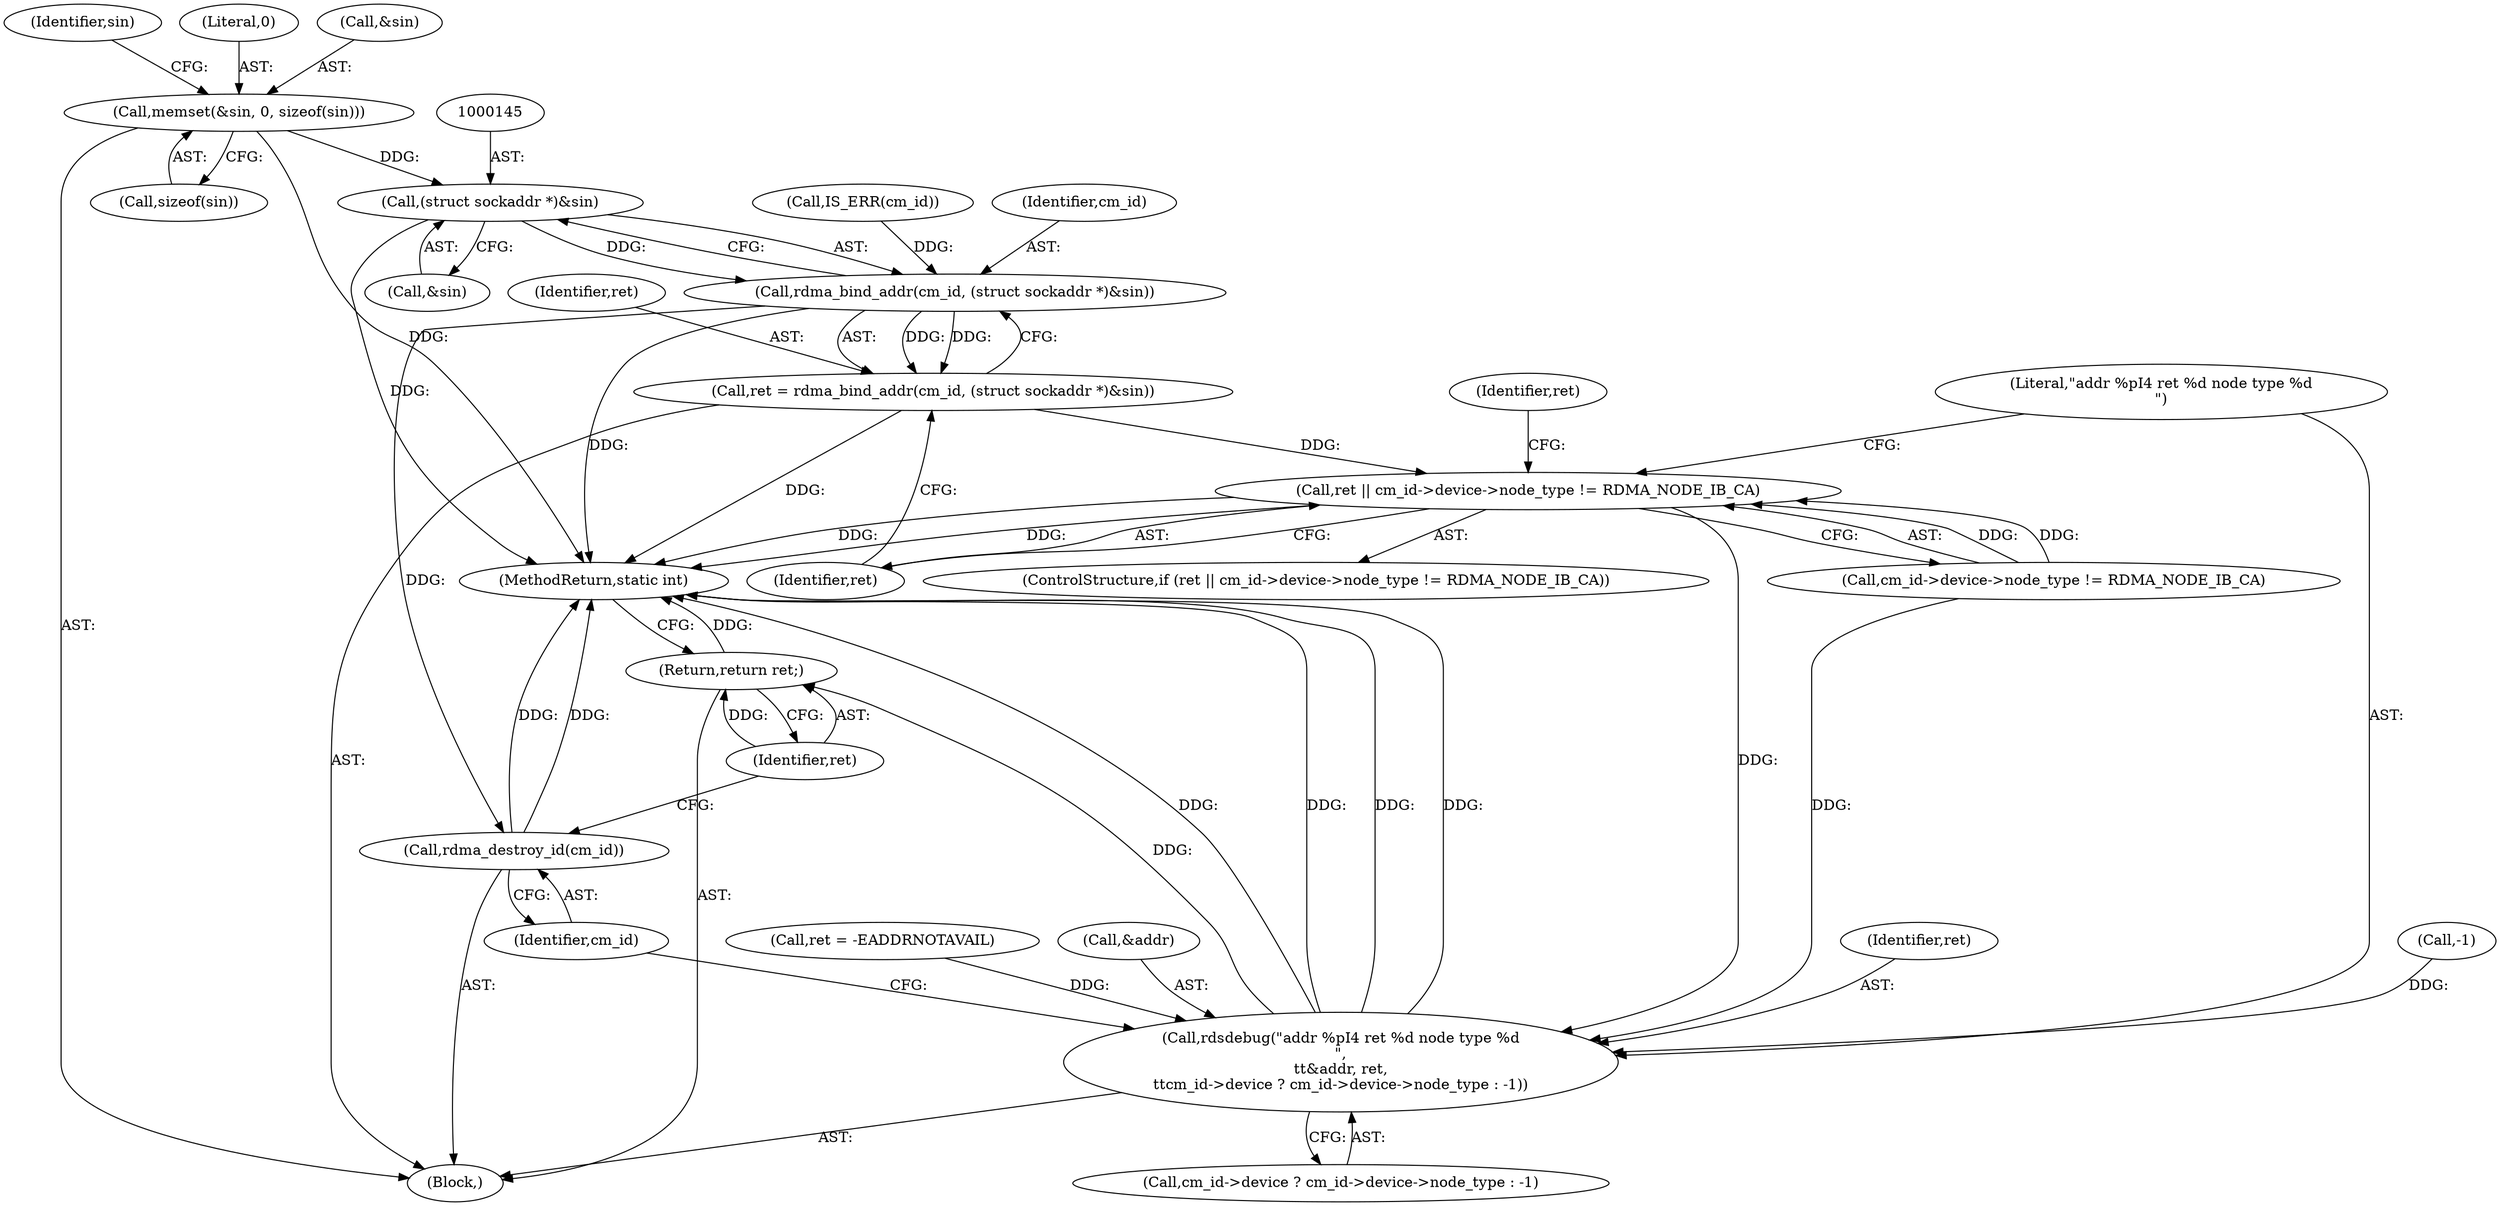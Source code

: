 digraph "1_linux_c2349758acf1874e4c2b93fe41d072336f1a31d0@API" {
"1000122" [label="(Call,memset(&sin, 0, sizeof(sin)))"];
"1000144" [label="(Call,(struct sockaddr *)&sin)"];
"1000142" [label="(Call,rdma_bind_addr(cm_id, (struct sockaddr *)&sin))"];
"1000140" [label="(Call,ret = rdma_bind_addr(cm_id, (struct sockaddr *)&sin))"];
"1000149" [label="(Call,ret || cm_id->device->node_type != RDMA_NODE_IB_CA)"];
"1000162" [label="(Call,rdsdebug(\"addr %pI4 ret %d node type %d\n\",\n\t\t&addr, ret,\n\t\tcm_id->device ? cm_id->device->node_type : -1))"];
"1000180" [label="(Return,return ret;)"];
"1000178" [label="(Call,rdma_destroy_id(cm_id))"];
"1000182" [label="(MethodReturn,static int)"];
"1000166" [label="(Identifier,ret)"];
"1000126" [label="(Call,sizeof(sin))"];
"1000122" [label="(Call,memset(&sin, 0, sizeof(sin)))"];
"1000151" [label="(Call,cm_id->device->node_type != RDMA_NODE_IB_CA)"];
"1000143" [label="(Identifier,cm_id)"];
"1000130" [label="(Identifier,sin)"];
"1000167" [label="(Call,cm_id->device ? cm_id->device->node_type : -1)"];
"1000180" [label="(Return,return ret;)"];
"1000117" [label="(Call,IS_ERR(cm_id))"];
"1000141" [label="(Identifier,ret)"];
"1000140" [label="(Call,ret = rdma_bind_addr(cm_id, (struct sockaddr *)&sin))"];
"1000142" [label="(Call,rdma_bind_addr(cm_id, (struct sockaddr *)&sin))"];
"1000164" [label="(Call,&addr)"];
"1000148" [label="(ControlStructure,if (ret || cm_id->device->node_type != RDMA_NODE_IB_CA))"];
"1000146" [label="(Call,&sin)"];
"1000178" [label="(Call,rdma_destroy_id(cm_id))"];
"1000159" [label="(Identifier,ret)"];
"1000125" [label="(Literal,0)"];
"1000162" [label="(Call,rdsdebug(\"addr %pI4 ret %d node type %d\n\",\n\t\t&addr, ret,\n\t\tcm_id->device ? cm_id->device->node_type : -1))"];
"1000163" [label="(Literal,\"addr %pI4 ret %d node type %d\n\")"];
"1000149" [label="(Call,ret || cm_id->device->node_type != RDMA_NODE_IB_CA)"];
"1000179" [label="(Identifier,cm_id)"];
"1000176" [label="(Call,-1)"];
"1000105" [label="(Block,)"];
"1000150" [label="(Identifier,ret)"];
"1000158" [label="(Call,ret = -EADDRNOTAVAIL)"];
"1000123" [label="(Call,&sin)"];
"1000181" [label="(Identifier,ret)"];
"1000144" [label="(Call,(struct sockaddr *)&sin)"];
"1000122" -> "1000105"  [label="AST: "];
"1000122" -> "1000126"  [label="CFG: "];
"1000123" -> "1000122"  [label="AST: "];
"1000125" -> "1000122"  [label="AST: "];
"1000126" -> "1000122"  [label="AST: "];
"1000130" -> "1000122"  [label="CFG: "];
"1000122" -> "1000182"  [label="DDG: "];
"1000122" -> "1000144"  [label="DDG: "];
"1000144" -> "1000142"  [label="AST: "];
"1000144" -> "1000146"  [label="CFG: "];
"1000145" -> "1000144"  [label="AST: "];
"1000146" -> "1000144"  [label="AST: "];
"1000142" -> "1000144"  [label="CFG: "];
"1000144" -> "1000182"  [label="DDG: "];
"1000144" -> "1000142"  [label="DDG: "];
"1000142" -> "1000140"  [label="AST: "];
"1000143" -> "1000142"  [label="AST: "];
"1000140" -> "1000142"  [label="CFG: "];
"1000142" -> "1000182"  [label="DDG: "];
"1000142" -> "1000140"  [label="DDG: "];
"1000142" -> "1000140"  [label="DDG: "];
"1000117" -> "1000142"  [label="DDG: "];
"1000142" -> "1000178"  [label="DDG: "];
"1000140" -> "1000105"  [label="AST: "];
"1000141" -> "1000140"  [label="AST: "];
"1000150" -> "1000140"  [label="CFG: "];
"1000140" -> "1000182"  [label="DDG: "];
"1000140" -> "1000149"  [label="DDG: "];
"1000149" -> "1000148"  [label="AST: "];
"1000149" -> "1000150"  [label="CFG: "];
"1000149" -> "1000151"  [label="CFG: "];
"1000150" -> "1000149"  [label="AST: "];
"1000151" -> "1000149"  [label="AST: "];
"1000159" -> "1000149"  [label="CFG: "];
"1000163" -> "1000149"  [label="CFG: "];
"1000149" -> "1000182"  [label="DDG: "];
"1000149" -> "1000182"  [label="DDG: "];
"1000151" -> "1000149"  [label="DDG: "];
"1000151" -> "1000149"  [label="DDG: "];
"1000149" -> "1000162"  [label="DDG: "];
"1000162" -> "1000105"  [label="AST: "];
"1000162" -> "1000167"  [label="CFG: "];
"1000163" -> "1000162"  [label="AST: "];
"1000164" -> "1000162"  [label="AST: "];
"1000166" -> "1000162"  [label="AST: "];
"1000167" -> "1000162"  [label="AST: "];
"1000179" -> "1000162"  [label="CFG: "];
"1000162" -> "1000182"  [label="DDG: "];
"1000162" -> "1000182"  [label="DDG: "];
"1000162" -> "1000182"  [label="DDG: "];
"1000162" -> "1000182"  [label="DDG: "];
"1000158" -> "1000162"  [label="DDG: "];
"1000151" -> "1000162"  [label="DDG: "];
"1000176" -> "1000162"  [label="DDG: "];
"1000162" -> "1000180"  [label="DDG: "];
"1000180" -> "1000105"  [label="AST: "];
"1000180" -> "1000181"  [label="CFG: "];
"1000181" -> "1000180"  [label="AST: "];
"1000182" -> "1000180"  [label="CFG: "];
"1000180" -> "1000182"  [label="DDG: "];
"1000181" -> "1000180"  [label="DDG: "];
"1000178" -> "1000105"  [label="AST: "];
"1000178" -> "1000179"  [label="CFG: "];
"1000179" -> "1000178"  [label="AST: "];
"1000181" -> "1000178"  [label="CFG: "];
"1000178" -> "1000182"  [label="DDG: "];
"1000178" -> "1000182"  [label="DDG: "];
}
